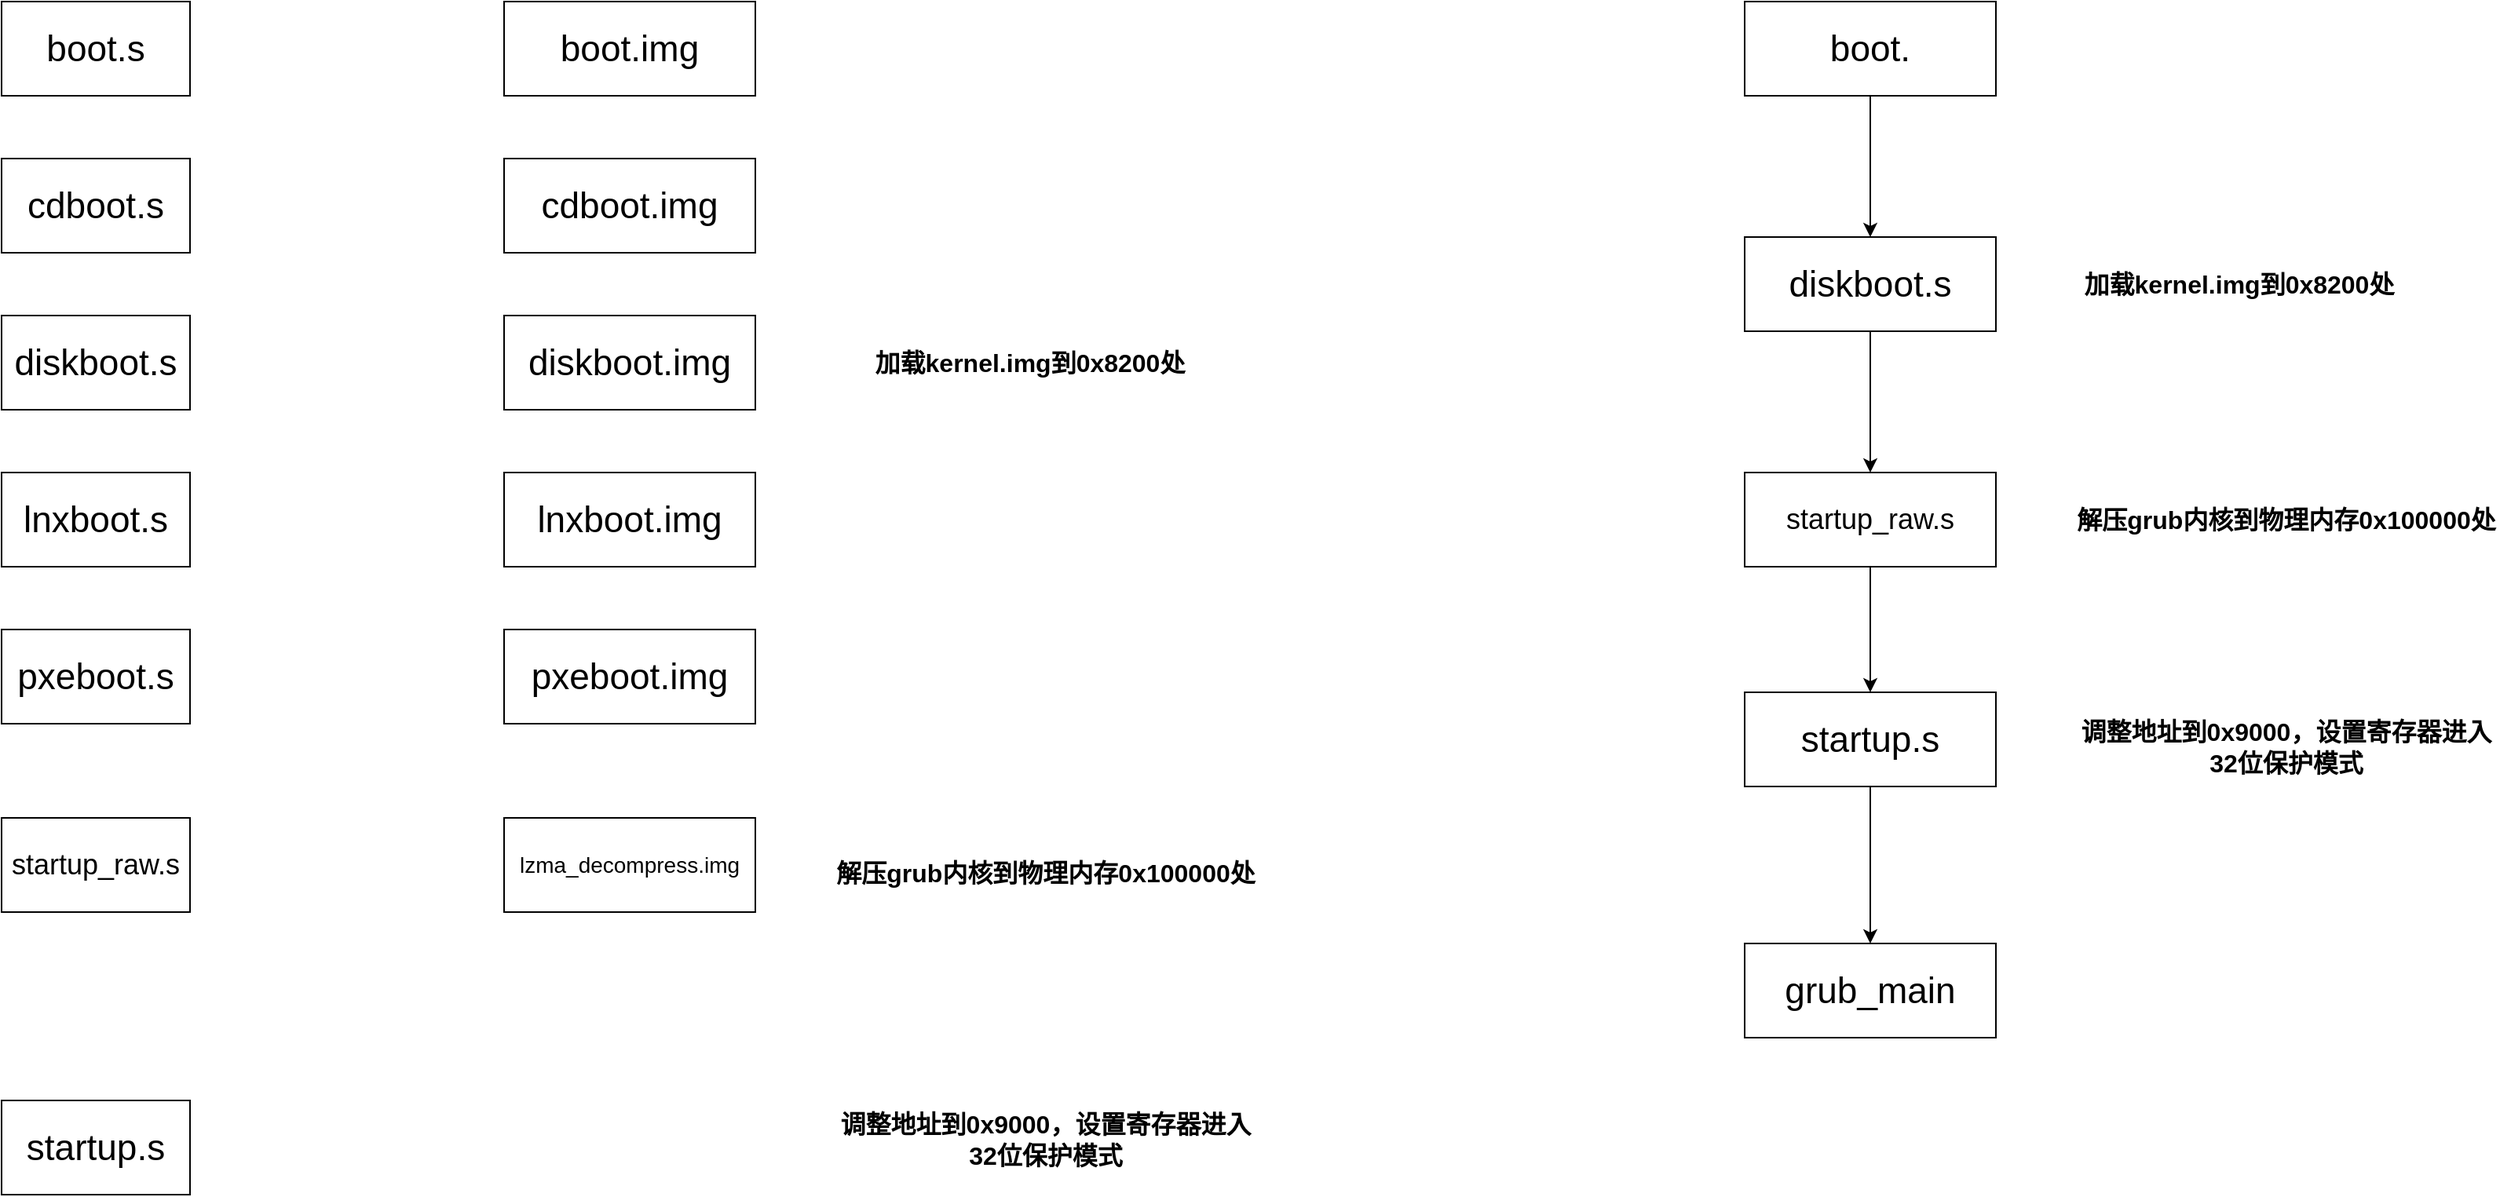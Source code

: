 <mxfile version="26.0.16">
  <diagram name="第 1 页" id="qVd3lY48XYW6TAuIKLlf">
    <mxGraphModel dx="2074" dy="1106" grid="1" gridSize="10" guides="1" tooltips="1" connect="1" arrows="1" fold="1" page="1" pageScale="1" pageWidth="827" pageHeight="1169" math="0" shadow="0">
      <root>
        <mxCell id="0" />
        <mxCell id="1" parent="0" />
        <mxCell id="5AeU0fSuztcq6rPFDfoo-1" value="&lt;font style=&quot;font-size: 23px;&quot;&gt;boot.s&lt;/font&gt;" style="rounded=0;whiteSpace=wrap;html=1;" parent="1" vertex="1">
          <mxGeometry x="80" y="240" width="120" height="60" as="geometry" />
        </mxCell>
        <mxCell id="5AeU0fSuztcq6rPFDfoo-2" value="&lt;font style=&quot;font-size: 23px;&quot;&gt;boot.img&lt;/font&gt;" style="rounded=0;whiteSpace=wrap;html=1;" parent="1" vertex="1">
          <mxGeometry x="400" y="240" width="160" height="60" as="geometry" />
        </mxCell>
        <mxCell id="5AeU0fSuztcq6rPFDfoo-3" value="&lt;font style=&quot;font-size: 23px;&quot;&gt;cdboot.s&lt;/font&gt;" style="rounded=0;whiteSpace=wrap;html=1;" parent="1" vertex="1">
          <mxGeometry x="80" y="340" width="120" height="60" as="geometry" />
        </mxCell>
        <mxCell id="5AeU0fSuztcq6rPFDfoo-4" value="&lt;font style=&quot;font-size: 23px;&quot;&gt;diskboot.s&lt;/font&gt;" style="rounded=0;whiteSpace=wrap;html=1;" parent="1" vertex="1">
          <mxGeometry x="80" y="440" width="120" height="60" as="geometry" />
        </mxCell>
        <mxCell id="5AeU0fSuztcq6rPFDfoo-5" value="&lt;font style=&quot;font-size: 23px;&quot;&gt;lnxboot.s&lt;/font&gt;" style="rounded=0;whiteSpace=wrap;html=1;" parent="1" vertex="1">
          <mxGeometry x="80" y="540" width="120" height="60" as="geometry" />
        </mxCell>
        <mxCell id="5AeU0fSuztcq6rPFDfoo-6" value="&lt;font style=&quot;font-size: 23px;&quot;&gt;pxeboot.s&lt;/font&gt;" style="rounded=0;whiteSpace=wrap;html=1;" parent="1" vertex="1">
          <mxGeometry x="80" y="640" width="120" height="60" as="geometry" />
        </mxCell>
        <mxCell id="5AeU0fSuztcq6rPFDfoo-9" value="&lt;font style=&quot;font-size: 23px;&quot;&gt;cdboot.img&lt;/font&gt;" style="rounded=0;whiteSpace=wrap;html=1;" parent="1" vertex="1">
          <mxGeometry x="400" y="340" width="160" height="60" as="geometry" />
        </mxCell>
        <mxCell id="5AeU0fSuztcq6rPFDfoo-10" value="&lt;font style=&quot;font-size: 23px;&quot;&gt;diskboot.img&lt;/font&gt;" style="rounded=0;whiteSpace=wrap;html=1;" parent="1" vertex="1">
          <mxGeometry x="400" y="440" width="160" height="60" as="geometry" />
        </mxCell>
        <mxCell id="5AeU0fSuztcq6rPFDfoo-11" value="&lt;font style=&quot;font-size: 23px;&quot;&gt;lnxboot.img&lt;/font&gt;" style="rounded=0;whiteSpace=wrap;html=1;" parent="1" vertex="1">
          <mxGeometry x="400" y="540" width="160" height="60" as="geometry" />
        </mxCell>
        <mxCell id="5AeU0fSuztcq6rPFDfoo-12" value="&lt;font style=&quot;font-size: 23px;&quot;&gt;pxeboot.img&lt;/font&gt;" style="rounded=0;whiteSpace=wrap;html=1;" parent="1" vertex="1">
          <mxGeometry x="400" y="640" width="160" height="60" as="geometry" />
        </mxCell>
        <mxCell id="5AeU0fSuztcq6rPFDfoo-13" value="&lt;b&gt;&lt;font style=&quot;font-size: 16px;&quot;&gt;加载kernel.img到0x8200处&lt;/font&gt;&lt;/b&gt;" style="text;html=1;align=center;verticalAlign=middle;whiteSpace=wrap;rounded=0;" parent="1" vertex="1">
          <mxGeometry x="600" y="455" width="270" height="30" as="geometry" />
        </mxCell>
        <mxCell id="Pb4izPmRsPtdc8sdoRqd-1" value="&lt;font style=&quot;font-size: 23px;&quot;&gt;startup.s&lt;/font&gt;" style="rounded=0;whiteSpace=wrap;html=1;" parent="1" vertex="1">
          <mxGeometry x="80" y="940" width="120" height="60" as="geometry" />
        </mxCell>
        <mxCell id="Pb4izPmRsPtdc8sdoRqd-2" value="&lt;font style=&quot;font-size: 18px;&quot;&gt;startup_raw.s&lt;/font&gt;" style="rounded=0;whiteSpace=wrap;html=1;" parent="1" vertex="1">
          <mxGeometry x="80" y="760" width="120" height="60" as="geometry" />
        </mxCell>
        <mxCell id="Pb4izPmRsPtdc8sdoRqd-3" value="&lt;span style=&quot;font-size: 16px;&quot;&gt;&lt;b&gt;解压grub内核到物理内存0x100000处&lt;/b&gt;&lt;/span&gt;" style="text;html=1;align=center;verticalAlign=middle;whiteSpace=wrap;rounded=0;" parent="1" vertex="1">
          <mxGeometry x="610" y="780" width="270" height="30" as="geometry" />
        </mxCell>
        <mxCell id="Pb4izPmRsPtdc8sdoRqd-4" value="&lt;span style=&quot;font-size: 16px;&quot;&gt;&lt;b&gt;调整地址到0x9000，设置寄存器进入32位保护模式&lt;/b&gt;&lt;/span&gt;" style="text;html=1;align=center;verticalAlign=middle;whiteSpace=wrap;rounded=0;" parent="1" vertex="1">
          <mxGeometry x="610" y="950" width="270" height="30" as="geometry" />
        </mxCell>
        <mxCell id="FXdzgTjbsmsPXC0TTE7j-8" style="edgeStyle=orthogonalEdgeStyle;rounded=0;orthogonalLoop=1;jettySize=auto;html=1;entryX=0.5;entryY=0;entryDx=0;entryDy=0;" edge="1" parent="1" source="FXdzgTjbsmsPXC0TTE7j-1" target="FXdzgTjbsmsPXC0TTE7j-2">
          <mxGeometry relative="1" as="geometry" />
        </mxCell>
        <mxCell id="FXdzgTjbsmsPXC0TTE7j-1" value="&lt;font style=&quot;font-size: 23px;&quot;&gt;boot.&lt;/font&gt;" style="rounded=0;whiteSpace=wrap;html=1;" vertex="1" parent="1">
          <mxGeometry x="1190" y="240" width="160" height="60" as="geometry" />
        </mxCell>
        <mxCell id="FXdzgTjbsmsPXC0TTE7j-9" style="edgeStyle=orthogonalEdgeStyle;rounded=0;orthogonalLoop=1;jettySize=auto;html=1;entryX=0.5;entryY=0;entryDx=0;entryDy=0;" edge="1" parent="1" source="FXdzgTjbsmsPXC0TTE7j-2" target="FXdzgTjbsmsPXC0TTE7j-4">
          <mxGeometry relative="1" as="geometry" />
        </mxCell>
        <mxCell id="FXdzgTjbsmsPXC0TTE7j-2" value="&lt;font style=&quot;font-size: 23px;&quot;&gt;diskboot.s&lt;/font&gt;" style="rounded=0;whiteSpace=wrap;html=1;" vertex="1" parent="1">
          <mxGeometry x="1190" y="390" width="160" height="60" as="geometry" />
        </mxCell>
        <mxCell id="FXdzgTjbsmsPXC0TTE7j-3" value="&lt;b&gt;&lt;font style=&quot;font-size: 16px;&quot;&gt;加载kernel.img到0x8200处&lt;/font&gt;&lt;/b&gt;" style="text;html=1;align=center;verticalAlign=middle;whiteSpace=wrap;rounded=0;" vertex="1" parent="1">
          <mxGeometry x="1370" y="405" width="270" height="30" as="geometry" />
        </mxCell>
        <mxCell id="FXdzgTjbsmsPXC0TTE7j-10" style="edgeStyle=orthogonalEdgeStyle;rounded=0;orthogonalLoop=1;jettySize=auto;html=1;entryX=0.5;entryY=0;entryDx=0;entryDy=0;" edge="1" parent="1" source="FXdzgTjbsmsPXC0TTE7j-4" target="FXdzgTjbsmsPXC0TTE7j-5">
          <mxGeometry relative="1" as="geometry" />
        </mxCell>
        <mxCell id="FXdzgTjbsmsPXC0TTE7j-4" value="&lt;font style=&quot;font-size: 18px;&quot;&gt;startup_raw.s&lt;/font&gt;" style="rounded=0;whiteSpace=wrap;html=1;" vertex="1" parent="1">
          <mxGeometry x="1190" y="540" width="160" height="60" as="geometry" />
        </mxCell>
        <mxCell id="FXdzgTjbsmsPXC0TTE7j-12" style="edgeStyle=orthogonalEdgeStyle;rounded=0;orthogonalLoop=1;jettySize=auto;html=1;entryX=0.5;entryY=0;entryDx=0;entryDy=0;" edge="1" parent="1" source="FXdzgTjbsmsPXC0TTE7j-5" target="FXdzgTjbsmsPXC0TTE7j-11">
          <mxGeometry relative="1" as="geometry" />
        </mxCell>
        <mxCell id="FXdzgTjbsmsPXC0TTE7j-5" value="&lt;font style=&quot;font-size: 23px;&quot;&gt;startup.s&lt;/font&gt;" style="rounded=0;whiteSpace=wrap;html=1;" vertex="1" parent="1">
          <mxGeometry x="1190" y="680" width="160" height="60" as="geometry" />
        </mxCell>
        <mxCell id="FXdzgTjbsmsPXC0TTE7j-6" value="&lt;span style=&quot;font-size: 16px;&quot;&gt;&lt;b&gt;解压grub内核到物理内存0x100000处&lt;/b&gt;&lt;/span&gt;" style="text;html=1;align=center;verticalAlign=middle;whiteSpace=wrap;rounded=0;" vertex="1" parent="1">
          <mxGeometry x="1400" y="555" width="270" height="30" as="geometry" />
        </mxCell>
        <mxCell id="FXdzgTjbsmsPXC0TTE7j-7" value="&lt;span style=&quot;font-size: 16px;&quot;&gt;&lt;b&gt;调整地址到0x9000，设置寄存器进入32位保护模式&lt;/b&gt;&lt;/span&gt;" style="text;html=1;align=center;verticalAlign=middle;whiteSpace=wrap;rounded=0;" vertex="1" parent="1">
          <mxGeometry x="1400" y="700" width="270" height="30" as="geometry" />
        </mxCell>
        <mxCell id="FXdzgTjbsmsPXC0TTE7j-11" value="&lt;font style=&quot;font-size: 23px;&quot;&gt;grub_main&lt;/font&gt;" style="rounded=0;whiteSpace=wrap;html=1;" vertex="1" parent="1">
          <mxGeometry x="1190" y="840" width="160" height="60" as="geometry" />
        </mxCell>
        <mxCell id="FXdzgTjbsmsPXC0TTE7j-13" value="&lt;font style=&quot;font-size: 14px;&quot;&gt;lzma_decompress.img&lt;/font&gt;" style="rounded=0;whiteSpace=wrap;html=1;" vertex="1" parent="1">
          <mxGeometry x="400" y="760" width="160" height="60" as="geometry" />
        </mxCell>
      </root>
    </mxGraphModel>
  </diagram>
</mxfile>

